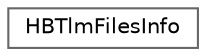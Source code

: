 digraph "Graphical Class Hierarchy"
{
 // INTERACTIVE_SVG=YES
 // LATEX_PDF_SIZE
  bgcolor="transparent";
  edge [fontname=Helvetica,fontsize=10,labelfontname=Helvetica,labelfontsize=10];
  node [fontname=Helvetica,fontsize=10,shape=box,height=0.2,width=0.4];
  rankdir="LR";
  Node0 [id="Node000000",label="HBTlmFilesInfo",height=0.2,width=0.4,color="grey40", fillcolor="white", style="filled",URL="$structHBTlmFilesInfo.html",tooltip=" "];
}
